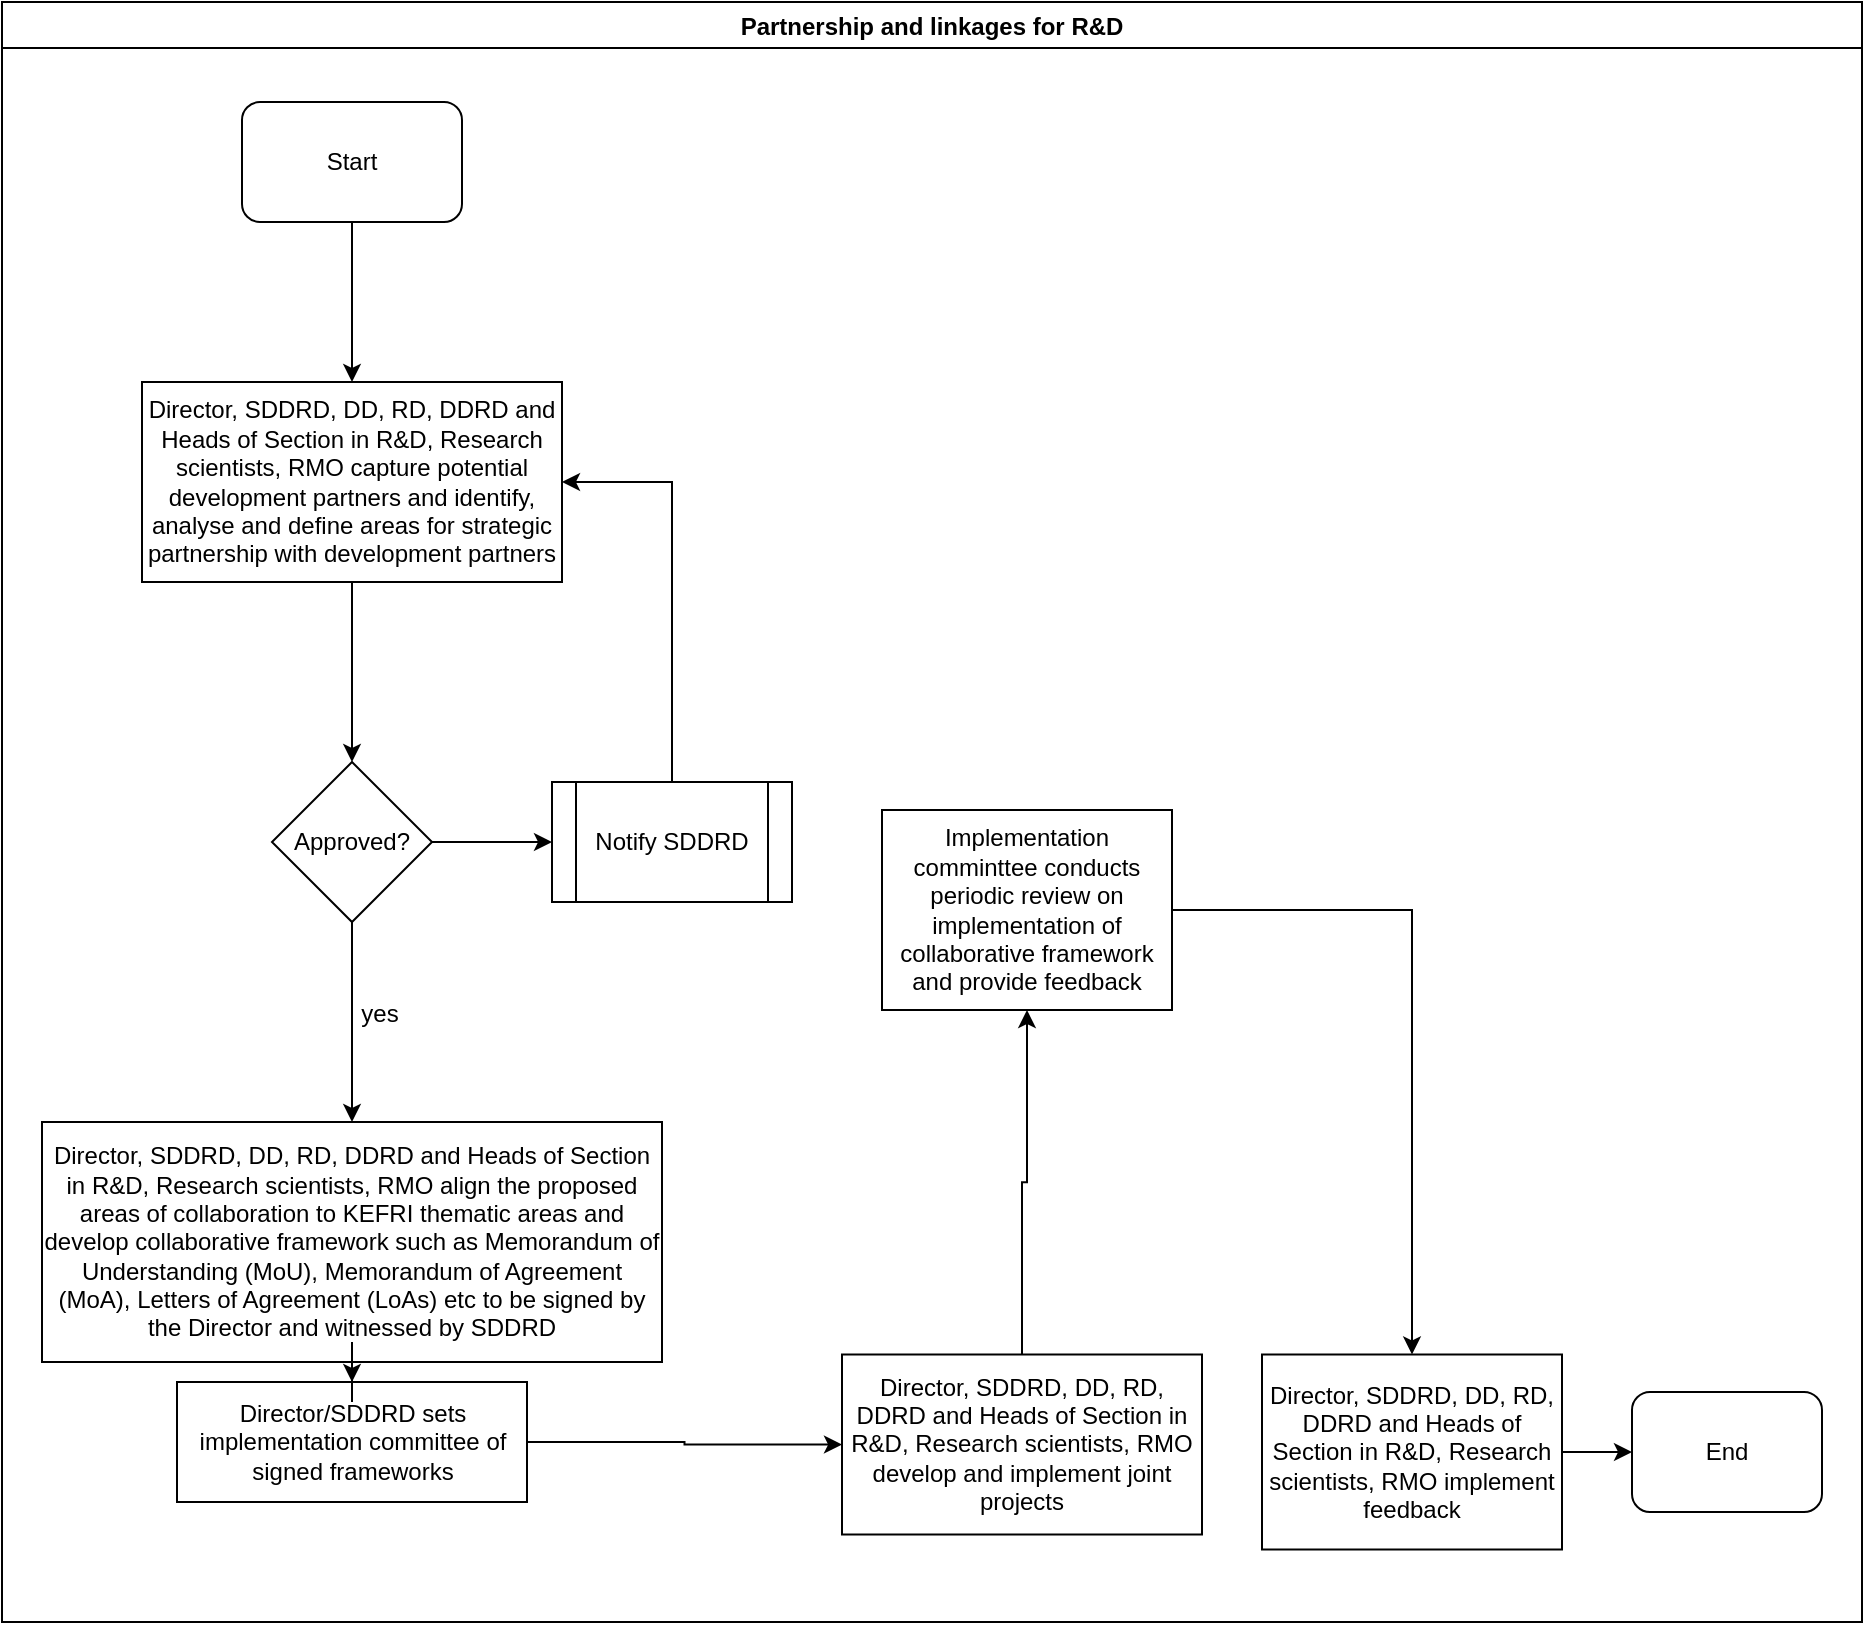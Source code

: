 <mxfile version="14.2.7" type="github">
  <diagram id="0PrhKRIFw6qlqC9RMZtA" name="Page-1">
    <mxGraphModel dx="1038" dy="547" grid="1" gridSize="10" guides="1" tooltips="1" connect="1" arrows="1" fold="1" page="1" pageScale="1" pageWidth="1169" pageHeight="827" math="0" shadow="0">
      <root>
        <mxCell id="0" />
        <mxCell id="1" parent="0" />
        <mxCell id="HKwQ_pfw1XNA54thK0XF-1" value="Partnership and linkages for R&amp;D" style="swimlane;" parent="1" vertex="1">
          <mxGeometry x="10" y="10" width="930" height="810" as="geometry" />
        </mxCell>
        <mxCell id="HKwQ_pfw1XNA54thK0XF-2" value="Start" style="rounded=1;whiteSpace=wrap;html=1;" parent="HKwQ_pfw1XNA54thK0XF-1" vertex="1">
          <mxGeometry x="120" y="50" width="110" height="60" as="geometry" />
        </mxCell>
        <mxCell id="HKwQ_pfw1XNA54thK0XF-5" value="Director, SDDRD, DD, RD, DDRD and Heads of Section in R&amp;amp;D, Research scientists, RMO capture potential development partners and identify, analyse and define areas for strategic partnership with development partners" style="rounded=0;whiteSpace=wrap;html=1;" parent="HKwQ_pfw1XNA54thK0XF-1" vertex="1">
          <mxGeometry x="70" y="190" width="210" height="100" as="geometry" />
        </mxCell>
        <mxCell id="HKwQ_pfw1XNA54thK0XF-4" value="" style="edgeStyle=orthogonalEdgeStyle;rounded=0;orthogonalLoop=1;jettySize=auto;html=1;" parent="HKwQ_pfw1XNA54thK0XF-1" source="HKwQ_pfw1XNA54thK0XF-2" target="HKwQ_pfw1XNA54thK0XF-5" edge="1">
          <mxGeometry relative="1" as="geometry">
            <mxPoint x="175" y="190" as="targetPoint" />
          </mxGeometry>
        </mxCell>
        <mxCell id="HKwQ_pfw1XNA54thK0XF-6" value="Director, SDDRD, DD, RD, DDRD and Heads of Section in R&amp;amp;D, Research scientists, RMO align the proposed areas of collaboration to KEFRI thematic areas and develop collaborative framework such as Memorandum of Understanding (MoU), Memorandum of Agreement (MoA), Letters of Agreement (LoAs) etc to be signed by the Director and witnessed by SDDRD" style="whiteSpace=wrap;html=1;rounded=0;" parent="HKwQ_pfw1XNA54thK0XF-1" vertex="1">
          <mxGeometry x="20" y="560" width="310" height="120" as="geometry" />
        </mxCell>
        <mxCell id="HKwQ_pfw1XNA54thK0XF-8" value="Director/SDDRD sets implementation committee of signed frameworks" style="whiteSpace=wrap;html=1;rounded=0;" parent="HKwQ_pfw1XNA54thK0XF-1" vertex="1">
          <mxGeometry x="87.5" y="690" width="175" height="60" as="geometry" />
        </mxCell>
        <mxCell id="HKwQ_pfw1XNA54thK0XF-9" value="" style="edgeStyle=orthogonalEdgeStyle;rounded=0;orthogonalLoop=1;jettySize=auto;html=1;" parent="HKwQ_pfw1XNA54thK0XF-1" source="HKwQ_pfw1XNA54thK0XF-6" target="HKwQ_pfw1XNA54thK0XF-8" edge="1">
          <mxGeometry relative="1" as="geometry" />
        </mxCell>
        <mxCell id="HKwQ_pfw1XNA54thK0XF-10" value="Director, SDDRD, DD, RD, DDRD and Heads of Section in R&amp;amp;D, Research scientists, RMO develop and implement joint projects" style="whiteSpace=wrap;html=1;rounded=0;" parent="HKwQ_pfw1XNA54thK0XF-1" vertex="1">
          <mxGeometry x="420" y="676.25" width="180" height="90" as="geometry" />
        </mxCell>
        <mxCell id="HKwQ_pfw1XNA54thK0XF-11" value="" style="edgeStyle=orthogonalEdgeStyle;rounded=0;orthogonalLoop=1;jettySize=auto;html=1;" parent="HKwQ_pfw1XNA54thK0XF-1" source="HKwQ_pfw1XNA54thK0XF-8" target="HKwQ_pfw1XNA54thK0XF-10" edge="1">
          <mxGeometry relative="1" as="geometry" />
        </mxCell>
        <mxCell id="HKwQ_pfw1XNA54thK0XF-12" value="Implementation comminttee conducts periodic review on implementation of collaborative framework and provide feedback" style="whiteSpace=wrap;html=1;rounded=0;" parent="HKwQ_pfw1XNA54thK0XF-1" vertex="1">
          <mxGeometry x="440" y="404" width="145" height="100" as="geometry" />
        </mxCell>
        <mxCell id="HKwQ_pfw1XNA54thK0XF-13" value="" style="edgeStyle=orthogonalEdgeStyle;rounded=0;orthogonalLoop=1;jettySize=auto;html=1;" parent="HKwQ_pfw1XNA54thK0XF-1" source="HKwQ_pfw1XNA54thK0XF-10" target="HKwQ_pfw1XNA54thK0XF-12" edge="1">
          <mxGeometry relative="1" as="geometry" />
        </mxCell>
        <mxCell id="HKwQ_pfw1XNA54thK0XF-14" value="Director, SDDRD, DD, RD, DDRD and Heads of Section in R&amp;amp;D, Research scientists, RMO implement feedback " style="whiteSpace=wrap;html=1;rounded=0;" parent="HKwQ_pfw1XNA54thK0XF-1" vertex="1">
          <mxGeometry x="630" y="676.25" width="150" height="97.5" as="geometry" />
        </mxCell>
        <mxCell id="HKwQ_pfw1XNA54thK0XF-15" value="" style="edgeStyle=orthogonalEdgeStyle;rounded=0;orthogonalLoop=1;jettySize=auto;html=1;" parent="HKwQ_pfw1XNA54thK0XF-1" source="HKwQ_pfw1XNA54thK0XF-12" target="HKwQ_pfw1XNA54thK0XF-14" edge="1">
          <mxGeometry relative="1" as="geometry" />
        </mxCell>
        <mxCell id="cVOAtnxH5SlG76SNvIh0-9" value="yes" style="text;html=1;strokeColor=none;fillColor=none;align=center;verticalAlign=middle;whiteSpace=wrap;rounded=0;" vertex="1" parent="HKwQ_pfw1XNA54thK0XF-1">
          <mxGeometry x="169" y="496" width="40" height="20" as="geometry" />
        </mxCell>
        <mxCell id="HKwQ_pfw1XNA54thK0XF-17" value="" style="edgeStyle=orthogonalEdgeStyle;rounded=0;orthogonalLoop=1;jettySize=auto;html=1;" parent="1" source="HKwQ_pfw1XNA54thK0XF-14" target="HKwQ_pfw1XNA54thK0XF-18" edge="1">
          <mxGeometry relative="1" as="geometry">
            <mxPoint x="885" y="735" as="targetPoint" />
          </mxGeometry>
        </mxCell>
        <mxCell id="HKwQ_pfw1XNA54thK0XF-18" value="End" style="rounded=1;whiteSpace=wrap;html=1;" parent="1" vertex="1">
          <mxGeometry x="825" y="705" width="95" height="60" as="geometry" />
        </mxCell>
        <mxCell id="cVOAtnxH5SlG76SNvIh0-6" value="" style="edgeStyle=orthogonalEdgeStyle;rounded=0;orthogonalLoop=1;jettySize=auto;html=1;entryX=0.5;entryY=0;entryDx=0;entryDy=0;" edge="1" parent="1" source="cVOAtnxH5SlG76SNvIh0-3" target="HKwQ_pfw1XNA54thK0XF-6">
          <mxGeometry relative="1" as="geometry">
            <mxPoint x="185" y="560" as="targetPoint" />
          </mxGeometry>
        </mxCell>
        <mxCell id="cVOAtnxH5SlG76SNvIh0-11" value="" style="edgeStyle=orthogonalEdgeStyle;rounded=0;orthogonalLoop=1;jettySize=auto;html=1;" edge="1" parent="1" source="cVOAtnxH5SlG76SNvIh0-3" target="cVOAtnxH5SlG76SNvIh0-10">
          <mxGeometry relative="1" as="geometry" />
        </mxCell>
        <mxCell id="cVOAtnxH5SlG76SNvIh0-3" value="Approved?" style="rhombus;whiteSpace=wrap;html=1;rounded=0;" vertex="1" parent="1">
          <mxGeometry x="145" y="390" width="80" height="80" as="geometry" />
        </mxCell>
        <mxCell id="cVOAtnxH5SlG76SNvIh0-4" value="" style="edgeStyle=orthogonalEdgeStyle;rounded=0;orthogonalLoop=1;jettySize=auto;html=1;" edge="1" parent="1" source="HKwQ_pfw1XNA54thK0XF-5" target="cVOAtnxH5SlG76SNvIh0-3">
          <mxGeometry relative="1" as="geometry" />
        </mxCell>
        <mxCell id="cVOAtnxH5SlG76SNvIh0-13" value="" style="edgeStyle=orthogonalEdgeStyle;rounded=0;orthogonalLoop=1;jettySize=auto;html=1;entryX=1;entryY=0.5;entryDx=0;entryDy=0;" edge="1" parent="1" source="cVOAtnxH5SlG76SNvIh0-10" target="HKwQ_pfw1XNA54thK0XF-5">
          <mxGeometry relative="1" as="geometry">
            <mxPoint x="345" y="320" as="targetPoint" />
          </mxGeometry>
        </mxCell>
        <mxCell id="cVOAtnxH5SlG76SNvIh0-10" value="Notify SDDRD" style="shape=process;whiteSpace=wrap;html=1;backgroundOutline=1;rounded=0;" vertex="1" parent="1">
          <mxGeometry x="285" y="400" width="120" height="60" as="geometry" />
        </mxCell>
      </root>
    </mxGraphModel>
  </diagram>
</mxfile>

